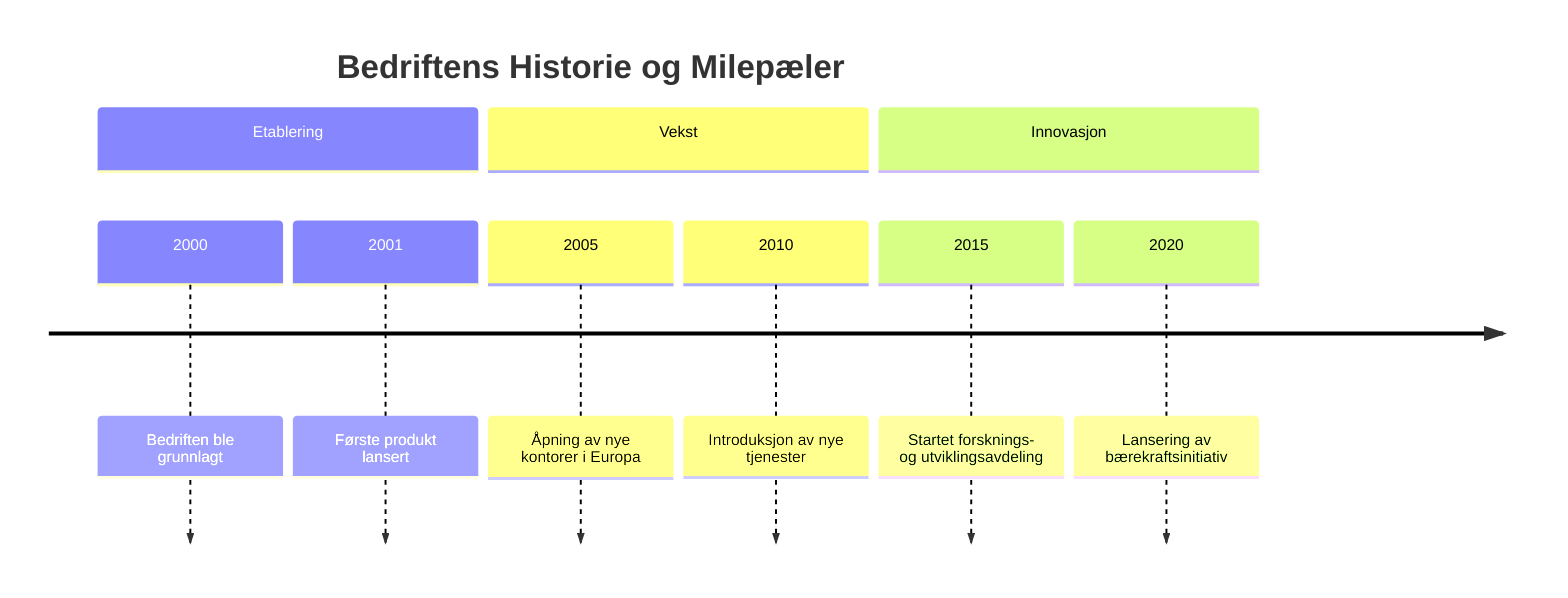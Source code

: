 timeline
  title Bedriftens Historie og Milepæler
  section Etablering
    2000 : Bedriften ble grunnlagt
    2001 : Første produkt lansert
  section Vekst
    2005 : Åpning av nye kontorer i Europa
    2010 : Introduksjon av nye tjenester
  section Innovasjon
    2015 : Startet forsknings- og utviklingsavdeling
    2020 : Lansering av bærekraftsinitiativ